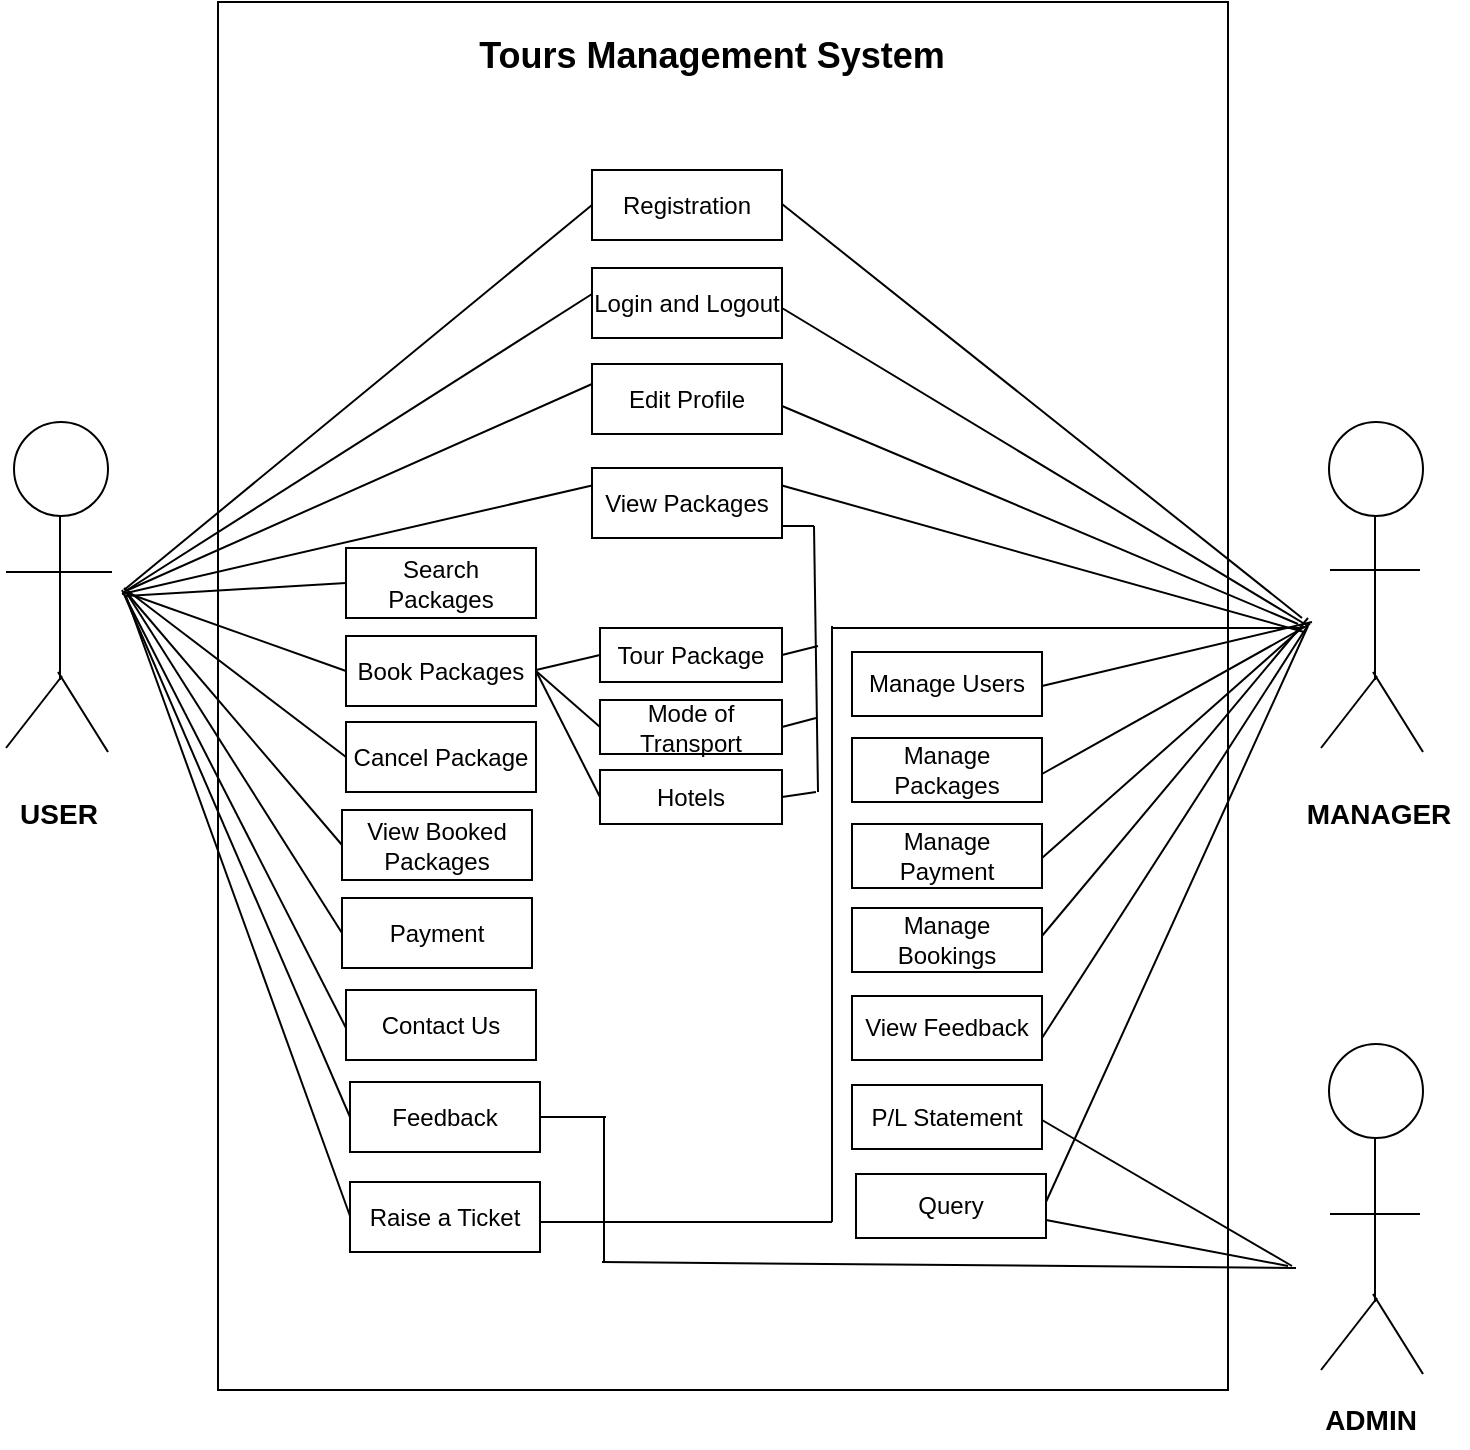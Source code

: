 <mxfile version="24.2.5" type="device">
  <diagram name="Page-1" id="j94vZwH8HFBQHgJXOf_b">
    <mxGraphModel dx="724" dy="428" grid="0" gridSize="10" guides="1" tooltips="1" connect="1" arrows="0" fold="1" page="1" pageScale="1" pageWidth="850" pageHeight="1100" math="0" shadow="0">
      <root>
        <mxCell id="0" />
        <mxCell id="1" parent="0" />
        <mxCell id="SDBOD5V_JlmsHqBUKXSx-23" value="" style="rounded=0;whiteSpace=wrap;html=1;direction=south;" parent="1" vertex="1">
          <mxGeometry x="176" y="22" width="505" height="694" as="geometry" />
        </mxCell>
        <mxCell id="bEiRX8xrzdUc1ekCZklC-15" value="Registration" style="rounded=0;whiteSpace=wrap;html=1;" parent="1" vertex="1">
          <mxGeometry x="363" y="106" width="95" height="35" as="geometry" />
        </mxCell>
        <mxCell id="bEiRX8xrzdUc1ekCZklC-16" value="Login and Logout" style="rounded=0;whiteSpace=wrap;html=1;" parent="1" vertex="1">
          <mxGeometry x="363" y="155" width="95" height="35" as="geometry" />
        </mxCell>
        <mxCell id="bEiRX8xrzdUc1ekCZklC-17" value="View Packages" style="rounded=0;whiteSpace=wrap;html=1;" parent="1" vertex="1">
          <mxGeometry x="363" y="255" width="95" height="35" as="geometry" />
        </mxCell>
        <mxCell id="bEiRX8xrzdUc1ekCZklC-18" value="Search Packages" style="rounded=0;whiteSpace=wrap;html=1;" parent="1" vertex="1">
          <mxGeometry x="240" y="295" width="95" height="35" as="geometry" />
        </mxCell>
        <mxCell id="bEiRX8xrzdUc1ekCZklC-19" value="Book Packages" style="rounded=0;whiteSpace=wrap;html=1;" parent="1" vertex="1">
          <mxGeometry x="240" y="339" width="95" height="35" as="geometry" />
        </mxCell>
        <mxCell id="bEiRX8xrzdUc1ekCZklC-20" value="Cancel Package" style="rounded=0;whiteSpace=wrap;html=1;" parent="1" vertex="1">
          <mxGeometry x="240" y="382" width="95" height="35" as="geometry" />
        </mxCell>
        <mxCell id="bEiRX8xrzdUc1ekCZklC-21" value="Edit Profile" style="rounded=0;whiteSpace=wrap;html=1;" parent="1" vertex="1">
          <mxGeometry x="363" y="203" width="95" height="35" as="geometry" />
        </mxCell>
        <mxCell id="bEiRX8xrzdUc1ekCZklC-22" value="View Booked Packages" style="rounded=0;whiteSpace=wrap;html=1;" parent="1" vertex="1">
          <mxGeometry x="238" y="426" width="95" height="35" as="geometry" />
        </mxCell>
        <mxCell id="bEiRX8xrzdUc1ekCZklC-24" value="Payment" style="rounded=0;whiteSpace=wrap;html=1;" parent="1" vertex="1">
          <mxGeometry x="238" y="470" width="95" height="35" as="geometry" />
        </mxCell>
        <mxCell id="bEiRX8xrzdUc1ekCZklC-25" value="Feedback&lt;span style=&quot;color: rgba(0, 0, 0, 0); font-family: monospace; font-size: 0px; text-align: start; text-wrap: nowrap;&quot;&gt;%3CmxGraphModel%3E%3Croot%3E%3CmxCell%20id%3D%220%22%2F%3E%3CmxCell%20id%3D%221%22%20parent%3D%220%22%2F%3E%3CmxCell%20id%3D%222%22%20value%3D%22View%20Booked%20Packages%22%20style%3D%22rounded%3D0%3BwhiteSpace%3Dwrap%3Bhtml%3D1%3B%22%20vertex%3D%221%22%20parent%3D%221%22%3E%3CmxGeometry%20x%3D%22241%22%20y%3D%22391%22%20width%3D%2295%22%20height%3D%2234%22%20as%3D%22geometry%22%2F%3E%3C%2FmxCell%3E%3C%2Froot%3E%3C%2FmxGraphModel%3E&lt;/span&gt;" style="rounded=0;whiteSpace=wrap;html=1;" parent="1" vertex="1">
          <mxGeometry x="242" y="562" width="95" height="35" as="geometry" />
        </mxCell>
        <mxCell id="bEiRX8xrzdUc1ekCZklC-26" value="Contact Us" style="rounded=0;whiteSpace=wrap;html=1;" parent="1" vertex="1">
          <mxGeometry x="240" y="516" width="95" height="35" as="geometry" />
        </mxCell>
        <mxCell id="bEiRX8xrzdUc1ekCZklC-28" value="Manage Packages" style="rounded=0;whiteSpace=wrap;html=1;" parent="1" vertex="1">
          <mxGeometry x="493" y="390" width="95" height="32" as="geometry" />
        </mxCell>
        <mxCell id="bEiRX8xrzdUc1ekCZklC-30" value="Manage Payment" style="rounded=0;whiteSpace=wrap;html=1;" parent="1" vertex="1">
          <mxGeometry x="493" y="433" width="95" height="32" as="geometry" />
        </mxCell>
        <mxCell id="bEiRX8xrzdUc1ekCZklC-31" value="Manage Bookings" style="rounded=0;whiteSpace=wrap;html=1;" parent="1" vertex="1">
          <mxGeometry x="493" y="475" width="95" height="32" as="geometry" />
        </mxCell>
        <mxCell id="bEiRX8xrzdUc1ekCZklC-32" value="View Feedback" style="rounded=0;whiteSpace=wrap;html=1;" parent="1" vertex="1">
          <mxGeometry x="493" y="519" width="95" height="32" as="geometry" />
        </mxCell>
        <mxCell id="bEiRX8xrzdUc1ekCZklC-35" value="Manage Users" style="rounded=0;whiteSpace=wrap;html=1;" parent="1" vertex="1">
          <mxGeometry x="493" y="347" width="95" height="32" as="geometry" />
        </mxCell>
        <mxCell id="bEiRX8xrzdUc1ekCZklC-59" value="" style="endArrow=none;html=1;rounded=0;" parent="1" edge="1">
          <mxGeometry width="50" height="50" relative="1" as="geometry">
            <mxPoint x="458" y="123" as="sourcePoint" />
            <mxPoint x="718" y="330" as="targetPoint" />
          </mxGeometry>
        </mxCell>
        <mxCell id="bEiRX8xrzdUc1ekCZklC-61" value="" style="endArrow=none;html=1;rounded=0;" parent="1" edge="1">
          <mxGeometry width="50" height="50" relative="1" as="geometry">
            <mxPoint x="458" y="224" as="sourcePoint" />
            <mxPoint x="716" y="333" as="targetPoint" />
          </mxGeometry>
        </mxCell>
        <mxCell id="bEiRX8xrzdUc1ekCZklC-62" value="" style="endArrow=none;html=1;rounded=0;exitX=1;exitY=0.25;exitDx=0;exitDy=0;" parent="1" source="bEiRX8xrzdUc1ekCZklC-17" edge="1">
          <mxGeometry width="50" height="50" relative="1" as="geometry">
            <mxPoint x="458" y="275" as="sourcePoint" />
            <mxPoint x="719" y="337" as="targetPoint" />
          </mxGeometry>
        </mxCell>
        <mxCell id="bEiRX8xrzdUc1ekCZklC-64" value="" style="endArrow=none;html=1;rounded=0;" parent="1" edge="1">
          <mxGeometry width="50" height="50" relative="1" as="geometry">
            <mxPoint x="588" y="450" as="sourcePoint" />
            <mxPoint x="719" y="334" as="targetPoint" />
          </mxGeometry>
        </mxCell>
        <mxCell id="bEiRX8xrzdUc1ekCZklC-76" value="Tour Package" style="rounded=0;whiteSpace=wrap;html=1;" parent="1" vertex="1">
          <mxGeometry x="367" y="335" width="91" height="27" as="geometry" />
        </mxCell>
        <mxCell id="bEiRX8xrzdUc1ekCZklC-77" value="Mode of Transport" style="rounded=0;whiteSpace=wrap;html=1;" parent="1" vertex="1">
          <mxGeometry x="367" y="371" width="91" height="27" as="geometry" />
        </mxCell>
        <mxCell id="bEiRX8xrzdUc1ekCZklC-78" value="Hotels" style="rounded=0;whiteSpace=wrap;html=1;" parent="1" vertex="1">
          <mxGeometry x="367" y="406" width="91" height="27" as="geometry" />
        </mxCell>
        <mxCell id="bEiRX8xrzdUc1ekCZklC-79" value="" style="endArrow=none;html=1;rounded=0;" parent="1" edge="1">
          <mxGeometry width="50" height="50" relative="1" as="geometry">
            <mxPoint x="458" y="284" as="sourcePoint" />
            <mxPoint x="474" y="284" as="targetPoint" />
          </mxGeometry>
        </mxCell>
        <mxCell id="bEiRX8xrzdUc1ekCZklC-80" value="" style="endArrow=none;html=1;rounded=0;" parent="1" edge="1">
          <mxGeometry width="50" height="50" relative="1" as="geometry">
            <mxPoint x="474" y="284" as="sourcePoint" />
            <mxPoint x="476" y="417" as="targetPoint" />
          </mxGeometry>
        </mxCell>
        <mxCell id="bEiRX8xrzdUc1ekCZklC-83" value="" style="endArrow=none;html=1;rounded=0;entryX=1;entryY=0.5;entryDx=0;entryDy=0;" parent="1" target="bEiRX8xrzdUc1ekCZklC-78" edge="1">
          <mxGeometry width="50" height="50" relative="1" as="geometry">
            <mxPoint x="475" y="417" as="sourcePoint" />
            <mxPoint x="433" y="399" as="targetPoint" />
          </mxGeometry>
        </mxCell>
        <mxCell id="bEiRX8xrzdUc1ekCZklC-84" value="" style="endArrow=none;html=1;rounded=0;exitX=1;exitY=0.5;exitDx=0;exitDy=0;" parent="1" source="bEiRX8xrzdUc1ekCZklC-77" edge="1">
          <mxGeometry width="50" height="50" relative="1" as="geometry">
            <mxPoint x="429" y="485" as="sourcePoint" />
            <mxPoint x="475" y="380" as="targetPoint" />
          </mxGeometry>
        </mxCell>
        <mxCell id="bEiRX8xrzdUc1ekCZklC-85" value="" style="endArrow=none;html=1;rounded=0;exitX=1;exitY=0.5;exitDx=0;exitDy=0;" parent="1" source="bEiRX8xrzdUc1ekCZklC-76" edge="1">
          <mxGeometry width="50" height="50" relative="1" as="geometry">
            <mxPoint x="392" y="445" as="sourcePoint" />
            <mxPoint x="476" y="344" as="targetPoint" />
          </mxGeometry>
        </mxCell>
        <mxCell id="bEiRX8xrzdUc1ekCZklC-86" value="" style="endArrow=none;html=1;rounded=0;entryX=0;entryY=0.5;entryDx=0;entryDy=0;" parent="1" target="bEiRX8xrzdUc1ekCZklC-76" edge="1">
          <mxGeometry width="50" height="50" relative="1" as="geometry">
            <mxPoint x="335" y="356" as="sourcePoint" />
            <mxPoint x="385" y="306" as="targetPoint" />
          </mxGeometry>
        </mxCell>
        <mxCell id="bEiRX8xrzdUc1ekCZklC-87" value="" style="endArrow=none;html=1;rounded=0;exitX=1;exitY=0.5;exitDx=0;exitDy=0;entryX=0;entryY=0.5;entryDx=0;entryDy=0;" parent="1" source="bEiRX8xrzdUc1ekCZklC-19" target="bEiRX8xrzdUc1ekCZklC-77" edge="1">
          <mxGeometry width="50" height="50" relative="1" as="geometry">
            <mxPoint x="392" y="445" as="sourcePoint" />
            <mxPoint x="442" y="395" as="targetPoint" />
          </mxGeometry>
        </mxCell>
        <mxCell id="bEiRX8xrzdUc1ekCZklC-88" value="" style="endArrow=none;html=1;rounded=0;exitX=1;exitY=0.5;exitDx=0;exitDy=0;entryX=0;entryY=0.5;entryDx=0;entryDy=0;" parent="1" source="bEiRX8xrzdUc1ekCZklC-19" target="bEiRX8xrzdUc1ekCZklC-78" edge="1">
          <mxGeometry width="50" height="50" relative="1" as="geometry">
            <mxPoint x="392" y="445" as="sourcePoint" />
            <mxPoint x="442" y="395" as="targetPoint" />
          </mxGeometry>
        </mxCell>
        <mxCell id="bEiRX8xrzdUc1ekCZklC-1" value="" style="ellipse;whiteSpace=wrap;html=1;aspect=fixed;" parent="1" vertex="1">
          <mxGeometry x="74" y="232" width="47" height="47" as="geometry" />
        </mxCell>
        <mxCell id="bEiRX8xrzdUc1ekCZklC-3" value="" style="endArrow=none;html=1;rounded=0;" parent="1" edge="1">
          <mxGeometry width="50" height="50" relative="1" as="geometry">
            <mxPoint x="97" y="361" as="sourcePoint" />
            <mxPoint x="97" y="279" as="targetPoint" />
          </mxGeometry>
        </mxCell>
        <mxCell id="bEiRX8xrzdUc1ekCZklC-5" value="" style="endArrow=none;html=1;rounded=0;" parent="1" edge="1">
          <mxGeometry width="50" height="50" relative="1" as="geometry">
            <mxPoint x="70" y="395" as="sourcePoint" />
            <mxPoint x="98" y="359" as="targetPoint" />
          </mxGeometry>
        </mxCell>
        <mxCell id="bEiRX8xrzdUc1ekCZklC-6" value="" style="endArrow=none;html=1;rounded=0;" parent="1" edge="1">
          <mxGeometry width="50" height="50" relative="1" as="geometry">
            <mxPoint x="121" y="397" as="sourcePoint" />
            <mxPoint x="96" y="357" as="targetPoint" />
          </mxGeometry>
        </mxCell>
        <mxCell id="bEiRX8xrzdUc1ekCZklC-8" value="" style="ellipse;whiteSpace=wrap;html=1;aspect=fixed;" parent="1" vertex="1">
          <mxGeometry x="731.5" y="232" width="47" height="47" as="geometry" />
        </mxCell>
        <mxCell id="bEiRX8xrzdUc1ekCZklC-9" value="" style="endArrow=none;html=1;rounded=0;" parent="1" edge="1">
          <mxGeometry width="50" height="50" relative="1" as="geometry">
            <mxPoint x="754.5" y="361" as="sourcePoint" />
            <mxPoint x="754.5" y="279" as="targetPoint" />
          </mxGeometry>
        </mxCell>
        <mxCell id="bEiRX8xrzdUc1ekCZklC-10" value="" style="endArrow=none;html=1;rounded=0;" parent="1" edge="1">
          <mxGeometry width="50" height="50" relative="1" as="geometry">
            <mxPoint x="727.5" y="395" as="sourcePoint" />
            <mxPoint x="755.5" y="359" as="targetPoint" />
          </mxGeometry>
        </mxCell>
        <mxCell id="bEiRX8xrzdUc1ekCZklC-11" value="" style="endArrow=none;html=1;rounded=0;" parent="1" edge="1">
          <mxGeometry width="50" height="50" relative="1" as="geometry">
            <mxPoint x="778.5" y="397" as="sourcePoint" />
            <mxPoint x="753.5" y="357" as="targetPoint" />
          </mxGeometry>
        </mxCell>
        <mxCell id="bEiRX8xrzdUc1ekCZklC-14" value="&lt;b&gt;&lt;font style=&quot;font-size: 14px;&quot;&gt;MANAGER&lt;/font&gt;&lt;/b&gt;" style="text;html=1;align=center;verticalAlign=middle;resizable=0;points=[];autosize=1;strokeColor=none;fillColor=none;" parent="1" vertex="1">
          <mxGeometry x="711" y="413" width="90" height="29" as="geometry" />
        </mxCell>
        <mxCell id="bEiRX8xrzdUc1ekCZklC-13" value="&lt;b&gt;&lt;font style=&quot;font-size: 14px;&quot;&gt;USER&lt;/font&gt;&lt;/b&gt;" style="text;html=1;align=center;verticalAlign=middle;resizable=0;points=[];autosize=1;strokeColor=none;fillColor=none;" parent="1" vertex="1">
          <mxGeometry x="67" y="413" width="57" height="29" as="geometry" />
        </mxCell>
        <mxCell id="bEiRX8xrzdUc1ekCZklC-46" value="" style="endArrow=none;html=1;rounded=0;entryX=0;entryY=0.5;entryDx=0;entryDy=0;" parent="1" target="bEiRX8xrzdUc1ekCZklC-15" edge="1">
          <mxGeometry width="50" height="50" relative="1" as="geometry">
            <mxPoint x="129" y="316" as="sourcePoint" />
            <mxPoint x="189" y="250" as="targetPoint" />
          </mxGeometry>
        </mxCell>
        <mxCell id="bEiRX8xrzdUc1ekCZklC-48" value="" style="endArrow=none;html=1;rounded=0;entryX=0;entryY=0.5;entryDx=0;entryDy=0;" parent="1" edge="1">
          <mxGeometry width="50" height="50" relative="1" as="geometry">
            <mxPoint x="131" y="316" as="sourcePoint" />
            <mxPoint x="363" y="213" as="targetPoint" />
          </mxGeometry>
        </mxCell>
        <mxCell id="bEiRX8xrzdUc1ekCZklC-49" value="" style="endArrow=none;html=1;rounded=0;entryX=0;entryY=0.5;entryDx=0;entryDy=0;" parent="1" edge="1">
          <mxGeometry width="50" height="50" relative="1" as="geometry">
            <mxPoint x="129" y="317" as="sourcePoint" />
            <mxPoint x="363" y="168" as="targetPoint" />
          </mxGeometry>
        </mxCell>
        <mxCell id="bEiRX8xrzdUc1ekCZklC-50" value="" style="endArrow=none;html=1;rounded=0;entryX=0;entryY=0.25;entryDx=0;entryDy=0;" parent="1" target="bEiRX8xrzdUc1ekCZklC-17" edge="1">
          <mxGeometry width="50" height="50" relative="1" as="geometry">
            <mxPoint x="128" y="318" as="sourcePoint" />
            <mxPoint x="191" y="295" as="targetPoint" />
          </mxGeometry>
        </mxCell>
        <mxCell id="bEiRX8xrzdUc1ekCZklC-51" value="" style="endArrow=none;html=1;rounded=0;entryX=0;entryY=0.5;entryDx=0;entryDy=0;" parent="1" target="bEiRX8xrzdUc1ekCZklC-18" edge="1">
          <mxGeometry width="50" height="50" relative="1" as="geometry">
            <mxPoint x="130" y="319" as="sourcePoint" />
            <mxPoint x="177" y="314" as="targetPoint" />
          </mxGeometry>
        </mxCell>
        <mxCell id="bEiRX8xrzdUc1ekCZklC-52" value="" style="endArrow=none;html=1;rounded=0;entryX=0;entryY=0.5;entryDx=0;entryDy=0;" parent="1" target="bEiRX8xrzdUc1ekCZklC-19" edge="1">
          <mxGeometry width="50" height="50" relative="1" as="geometry">
            <mxPoint x="129" y="317" as="sourcePoint" />
            <mxPoint x="244" y="351" as="targetPoint" />
          </mxGeometry>
        </mxCell>
        <mxCell id="bEiRX8xrzdUc1ekCZklC-53" value="" style="endArrow=none;html=1;rounded=0;entryX=0;entryY=0.5;entryDx=0;entryDy=0;" parent="1" target="bEiRX8xrzdUc1ekCZklC-20" edge="1">
          <mxGeometry width="50" height="50" relative="1" as="geometry">
            <mxPoint x="129" y="315" as="sourcePoint" />
            <mxPoint x="244" y="396" as="targetPoint" />
          </mxGeometry>
        </mxCell>
        <mxCell id="bEiRX8xrzdUc1ekCZklC-54" value="" style="endArrow=none;html=1;rounded=0;" parent="1" edge="1">
          <mxGeometry width="50" height="50" relative="1" as="geometry">
            <mxPoint x="588" y="364" as="sourcePoint" />
            <mxPoint x="723" y="332" as="targetPoint" />
          </mxGeometry>
        </mxCell>
        <mxCell id="bEiRX8xrzdUc1ekCZklC-55" value="" style="endArrow=none;html=1;rounded=0;entryX=0;entryY=0.5;entryDx=0;entryDy=0;" parent="1" target="bEiRX8xrzdUc1ekCZklC-22" edge="1">
          <mxGeometry width="50" height="50" relative="1" as="geometry">
            <mxPoint x="130" y="317" as="sourcePoint" />
            <mxPoint x="242" y="439" as="targetPoint" />
          </mxGeometry>
        </mxCell>
        <mxCell id="bEiRX8xrzdUc1ekCZklC-56" value="" style="endArrow=none;html=1;rounded=0;entryX=0;entryY=0.5;entryDx=0;entryDy=0;" parent="1" target="bEiRX8xrzdUc1ekCZklC-24" edge="1">
          <mxGeometry width="50" height="50" relative="1" as="geometry">
            <mxPoint x="130" y="317" as="sourcePoint" />
            <mxPoint x="236" y="482" as="targetPoint" />
          </mxGeometry>
        </mxCell>
        <mxCell id="bEiRX8xrzdUc1ekCZklC-57" value="" style="endArrow=none;html=1;rounded=0;entryX=0;entryY=0.543;entryDx=0;entryDy=0;entryPerimeter=0;" parent="1" target="bEiRX8xrzdUc1ekCZklC-26" edge="1">
          <mxGeometry width="50" height="50" relative="1" as="geometry">
            <mxPoint x="128" y="316" as="sourcePoint" />
            <mxPoint x="245" y="532" as="targetPoint" />
          </mxGeometry>
        </mxCell>
        <mxCell id="bEiRX8xrzdUc1ekCZklC-58" value="" style="endArrow=none;html=1;rounded=0;entryX=0;entryY=0.5;entryDx=0;entryDy=0;" parent="1" target="bEiRX8xrzdUc1ekCZklC-25" edge="1">
          <mxGeometry width="50" height="50" relative="1" as="geometry">
            <mxPoint x="129" y="318" as="sourcePoint" />
            <mxPoint x="242" y="577" as="targetPoint" />
          </mxGeometry>
        </mxCell>
        <mxCell id="bEiRX8xrzdUc1ekCZklC-60" value="" style="endArrow=none;html=1;rounded=0;" parent="1" edge="1">
          <mxGeometry width="50" height="50" relative="1" as="geometry">
            <mxPoint x="458" y="175" as="sourcePoint" />
            <mxPoint x="721" y="334" as="targetPoint" />
          </mxGeometry>
        </mxCell>
        <mxCell id="bEiRX8xrzdUc1ekCZklC-63" value="" style="endArrow=none;html=1;rounded=0;" parent="1" edge="1">
          <mxGeometry width="50" height="50" relative="1" as="geometry">
            <mxPoint x="588" y="408" as="sourcePoint" />
            <mxPoint x="722" y="333" as="targetPoint" />
          </mxGeometry>
        </mxCell>
        <mxCell id="bEiRX8xrzdUc1ekCZklC-65" value="" style="endArrow=none;html=1;rounded=0;" parent="1" edge="1">
          <mxGeometry width="50" height="50" relative="1" as="geometry">
            <mxPoint x="588" y="489" as="sourcePoint" />
            <mxPoint x="721" y="330" as="targetPoint" />
          </mxGeometry>
        </mxCell>
        <mxCell id="bEiRX8xrzdUc1ekCZklC-66" value="" style="endArrow=none;html=1;rounded=0;" parent="1" edge="1">
          <mxGeometry width="50" height="50" relative="1" as="geometry">
            <mxPoint x="588" y="540" as="sourcePoint" />
            <mxPoint x="722" y="332" as="targetPoint" />
          </mxGeometry>
        </mxCell>
        <mxCell id="bEiRX8xrzdUc1ekCZklC-90" value="&lt;font style=&quot;font-size: 18px;&quot;&gt;&lt;b&gt;Tours Management System&lt;/b&gt;&lt;/font&gt;" style="text;html=1;align=center;verticalAlign=middle;whiteSpace=wrap;rounded=0;" parent="1" vertex="1">
          <mxGeometry x="228" y="34" width="390" height="30" as="geometry" />
        </mxCell>
        <mxCell id="bEiRX8xrzdUc1ekCZklC-92" value="" style="endArrow=none;html=1;rounded=0;" parent="1" edge="1">
          <mxGeometry width="50" height="50" relative="1" as="geometry">
            <mxPoint x="70" y="307" as="sourcePoint" />
            <mxPoint x="123" y="307" as="targetPoint" />
          </mxGeometry>
        </mxCell>
        <mxCell id="bEiRX8xrzdUc1ekCZklC-94" value="" style="endArrow=none;html=1;rounded=0;" parent="1" edge="1">
          <mxGeometry width="50" height="50" relative="1" as="geometry">
            <mxPoint x="732" y="306" as="sourcePoint" />
            <mxPoint x="777" y="306" as="targetPoint" />
          </mxGeometry>
        </mxCell>
        <mxCell id="SDBOD5V_JlmsHqBUKXSx-1" value="P/L Statement&lt;span style=&quot;color: rgba(0, 0, 0, 0); font-family: monospace; font-size: 0px; text-align: start; text-wrap: nowrap;&quot;&gt;%3CmxGraphModel%3E%3Croot%3E%3CmxCell%20id%3D%220%22%2F%3E%3CmxCell%20id%3D%221%22%20parent%3D%220%22%2F%3E%3CmxCell%20id%3D%222%22%20value%3D%22View%20Feedback%22%20style%3D%22rounded%3D0%3BwhiteSpace%3Dwrap%3Bhtml%3D1%3B%22%20vertex%3D%221%22%20parent%3D%221%22%3E%3CmxGeometry%20x%3D%22493%22%20y%3D%22519%22%20width%3D%2295%22%20height%3D%2232%22%20as%3D%22geometry%22%2F%3E%3C%2FmxCell%3E%3C%2Froot%3E%3C%2FmxGraphModel%3E&lt;/span&gt;&lt;span style=&quot;color: rgba(0, 0, 0, 0); font-family: monospace; font-size: 0px; text-align: start; text-wrap: nowrap;&quot;&gt;%3CmxGraphModel%3E%3Croot%3E%3CmxCell%20id%3D%220%22%2F%3E%3CmxCell%20id%3D%221%22%20parent%3D%220%22%2F%3E%3CmxCell%20id%3D%222%22%20value%3D%22View%20Feedback%22%20style%3D%22rounded%3D0%3BwhiteSpace%3Dwrap%3Bhtml%3D1%3B%22%20vertex%3D%221%22%20parent%3D%221%22%3E%3CmxGeometry%20x%3D%22493%22%20y%3D%22519%22%20width%3D%2295%22%20height%3D%2232%22%20as%3D%22geometry%22%2F%3E%3C%2FmxCell%3E%3C%2Froot%3E%3C%2FmxGraphModel%3E&lt;/span&gt;" style="rounded=0;whiteSpace=wrap;html=1;" parent="1" vertex="1">
          <mxGeometry x="493" y="563.5" width="95" height="32" as="geometry" />
        </mxCell>
        <mxCell id="SDBOD5V_JlmsHqBUKXSx-2" value="Query" style="rounded=0;whiteSpace=wrap;html=1;" parent="1" vertex="1">
          <mxGeometry x="495" y="608" width="95" height="32" as="geometry" />
        </mxCell>
        <mxCell id="SDBOD5V_JlmsHqBUKXSx-4" value="" style="ellipse;whiteSpace=wrap;html=1;aspect=fixed;" parent="1" vertex="1">
          <mxGeometry x="731.5" y="543" width="47" height="47" as="geometry" />
        </mxCell>
        <mxCell id="SDBOD5V_JlmsHqBUKXSx-5" value="" style="endArrow=none;html=1;rounded=0;" parent="1" edge="1">
          <mxGeometry width="50" height="50" relative="1" as="geometry">
            <mxPoint x="754.5" y="672" as="sourcePoint" />
            <mxPoint x="754.5" y="590" as="targetPoint" />
          </mxGeometry>
        </mxCell>
        <mxCell id="SDBOD5V_JlmsHqBUKXSx-6" value="" style="endArrow=none;html=1;rounded=0;" parent="1" edge="1">
          <mxGeometry width="50" height="50" relative="1" as="geometry">
            <mxPoint x="727.5" y="706" as="sourcePoint" />
            <mxPoint x="755.5" y="670" as="targetPoint" />
          </mxGeometry>
        </mxCell>
        <mxCell id="SDBOD5V_JlmsHqBUKXSx-7" value="" style="endArrow=none;html=1;rounded=0;" parent="1" edge="1">
          <mxGeometry width="50" height="50" relative="1" as="geometry">
            <mxPoint x="778.5" y="708" as="sourcePoint" />
            <mxPoint x="753.5" y="668" as="targetPoint" />
          </mxGeometry>
        </mxCell>
        <mxCell id="SDBOD5V_JlmsHqBUKXSx-8" value="" style="endArrow=none;html=1;rounded=0;" parent="1" edge="1">
          <mxGeometry width="50" height="50" relative="1" as="geometry">
            <mxPoint x="732" y="628" as="sourcePoint" />
            <mxPoint x="777" y="628" as="targetPoint" />
          </mxGeometry>
        </mxCell>
        <mxCell id="SDBOD5V_JlmsHqBUKXSx-10" value="&lt;font style=&quot;font-size: 14px;&quot;&gt;&lt;b&gt;ADMIN&lt;/b&gt;&lt;/font&gt;" style="text;html=1;align=center;verticalAlign=middle;resizable=0;points=[];autosize=1;strokeColor=none;fillColor=none;" parent="1" vertex="1">
          <mxGeometry x="720" y="716" width="64" height="29" as="geometry" />
        </mxCell>
        <mxCell id="SDBOD5V_JlmsHqBUKXSx-12" value="" style="endArrow=none;html=1;rounded=0;" parent="1" edge="1">
          <mxGeometry width="50" height="50" relative="1" as="geometry">
            <mxPoint x="588" y="581" as="sourcePoint" />
            <mxPoint x="713" y="654" as="targetPoint" />
          </mxGeometry>
        </mxCell>
        <mxCell id="SDBOD5V_JlmsHqBUKXSx-13" value="" style="endArrow=none;html=1;rounded=0;" parent="1" edge="1">
          <mxGeometry width="50" height="50" relative="1" as="geometry">
            <mxPoint x="590" y="631" as="sourcePoint" />
            <mxPoint x="711" y="654" as="targetPoint" />
          </mxGeometry>
        </mxCell>
        <mxCell id="SDBOD5V_JlmsHqBUKXSx-21" value="" style="endArrow=none;html=1;rounded=0;" parent="1" edge="1">
          <mxGeometry width="50" height="50" relative="1" as="geometry">
            <mxPoint x="368" y="652" as="sourcePoint" />
            <mxPoint x="715" y="655" as="targetPoint" />
          </mxGeometry>
        </mxCell>
        <mxCell id="SDBOD5V_JlmsHqBUKXSx-22" value="" style="endArrow=none;html=1;rounded=0;" parent="1" target="5tPzeo241M6L8kycnZSO-1" edge="1">
          <mxGeometry width="50" height="50" relative="1" as="geometry">
            <mxPoint x="369" y="652" as="sourcePoint" />
            <mxPoint x="369" y="587" as="targetPoint" />
            <Array as="points" />
          </mxGeometry>
        </mxCell>
        <mxCell id="5tPzeo241M6L8kycnZSO-1" value="" style="line;strokeWidth=1;html=1;perimeter=backbonePerimeter;points=[];outlineConnect=0;" vertex="1" parent="1">
          <mxGeometry x="337" y="574.5" width="33" height="10" as="geometry" />
        </mxCell>
        <mxCell id="5tPzeo241M6L8kycnZSO-2" value="Raise a Ticket" style="rounded=0;whiteSpace=wrap;html=1;" vertex="1" parent="1">
          <mxGeometry x="242" y="612" width="95" height="35" as="geometry" />
        </mxCell>
        <mxCell id="5tPzeo241M6L8kycnZSO-5" value="" style="endArrow=none;html=1;rounded=0;" edge="1" parent="1">
          <mxGeometry width="50" height="50" relative="1" as="geometry">
            <mxPoint x="130" y="319" as="sourcePoint" />
            <mxPoint x="242" y="629" as="targetPoint" />
          </mxGeometry>
        </mxCell>
        <mxCell id="5tPzeo241M6L8kycnZSO-6" value="" style="endArrow=none;html=1;rounded=0;" edge="1" parent="1">
          <mxGeometry width="50" height="50" relative="1" as="geometry">
            <mxPoint x="590" y="622" as="sourcePoint" />
            <mxPoint x="721" y="334" as="targetPoint" />
          </mxGeometry>
        </mxCell>
        <mxCell id="5tPzeo241M6L8kycnZSO-8" value="" style="line;strokeWidth=1;html=1;perimeter=backbonePerimeter;points=[];outlineConnect=0;" vertex="1" parent="1">
          <mxGeometry x="337" y="627" width="146" height="10" as="geometry" />
        </mxCell>
        <mxCell id="5tPzeo241M6L8kycnZSO-9" value="" style="line;strokeWidth=1;direction=south;html=1;perimeter=backbonePerimeter;points=[];outlineConnect=0;strokeColor=default;align=center;verticalAlign=top;spacingTop=8;fontFamily=Helvetica;fontSize=12;fontColor=default;labelBackgroundColor=default;fillColor=default;" vertex="1" parent="1">
          <mxGeometry x="478" y="334" width="10" height="298" as="geometry" />
        </mxCell>
        <mxCell id="5tPzeo241M6L8kycnZSO-10" value="" style="line;strokeWidth=1;html=1;perimeter=backbonePerimeter;points=[];outlineConnect=0;strokeColor=default;align=center;verticalAlign=top;spacingTop=8;fontFamily=Helvetica;fontSize=12;fontColor=default;labelBackgroundColor=default;fillColor=default;" vertex="1" parent="1">
          <mxGeometry x="483" y="330" width="234" height="10" as="geometry" />
        </mxCell>
      </root>
    </mxGraphModel>
  </diagram>
</mxfile>
